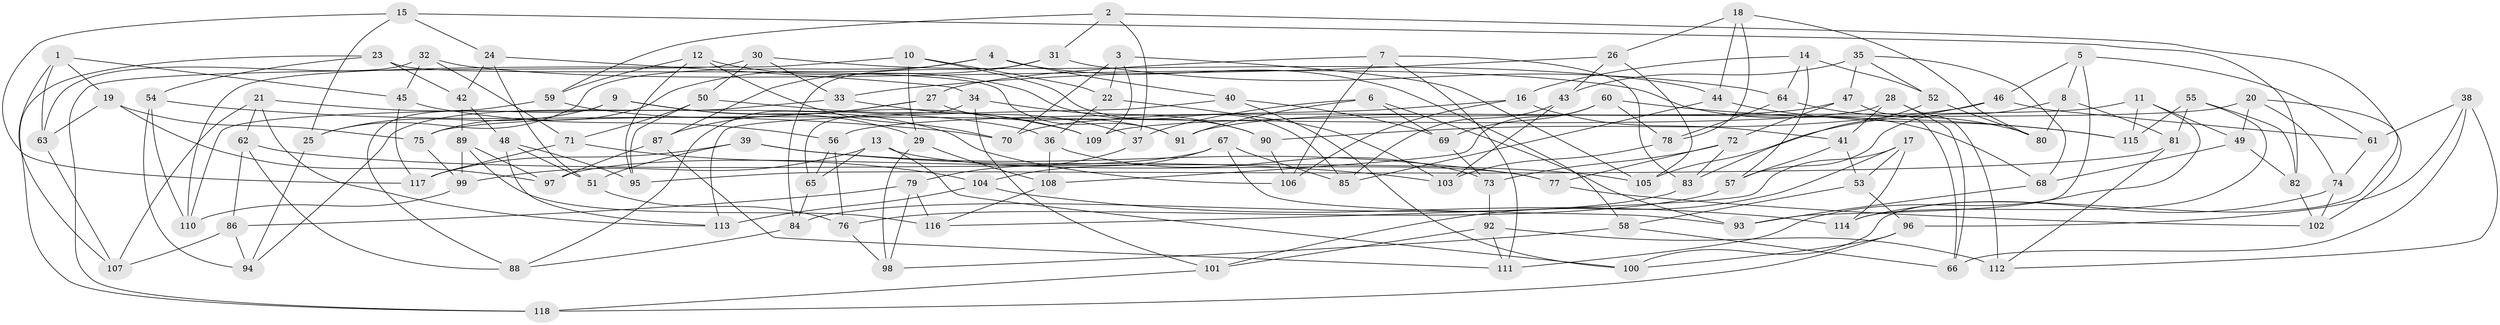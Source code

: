 // Generated by graph-tools (version 1.1) at 2025/03/03/09/25 03:03:10]
// undirected, 118 vertices, 236 edges
graph export_dot {
graph [start="1"]
  node [color=gray90,style=filled];
  1;
  2;
  3;
  4;
  5;
  6;
  7;
  8;
  9;
  10;
  11;
  12;
  13;
  14;
  15;
  16;
  17;
  18;
  19;
  20;
  21;
  22;
  23;
  24;
  25;
  26;
  27;
  28;
  29;
  30;
  31;
  32;
  33;
  34;
  35;
  36;
  37;
  38;
  39;
  40;
  41;
  42;
  43;
  44;
  45;
  46;
  47;
  48;
  49;
  50;
  51;
  52;
  53;
  54;
  55;
  56;
  57;
  58;
  59;
  60;
  61;
  62;
  63;
  64;
  65;
  66;
  67;
  68;
  69;
  70;
  71;
  72;
  73;
  74;
  75;
  76;
  77;
  78;
  79;
  80;
  81;
  82;
  83;
  84;
  85;
  86;
  87;
  88;
  89;
  90;
  91;
  92;
  93;
  94;
  95;
  96;
  97;
  98;
  99;
  100;
  101;
  102;
  103;
  104;
  105;
  106;
  107;
  108;
  109;
  110;
  111;
  112;
  113;
  114;
  115;
  116;
  117;
  118;
  1 -- 107;
  1 -- 19;
  1 -- 63;
  1 -- 45;
  2 -- 31;
  2 -- 37;
  2 -- 100;
  2 -- 59;
  3 -- 22;
  3 -- 70;
  3 -- 105;
  3 -- 109;
  4 -- 25;
  4 -- 75;
  4 -- 58;
  4 -- 40;
  5 -- 93;
  5 -- 8;
  5 -- 46;
  5 -- 61;
  6 -- 93;
  6 -- 37;
  6 -- 69;
  6 -- 91;
  7 -- 27;
  7 -- 106;
  7 -- 111;
  7 -- 83;
  8 -- 80;
  8 -- 81;
  8 -- 57;
  9 -- 106;
  9 -- 88;
  9 -- 29;
  9 -- 25;
  10 -- 22;
  10 -- 29;
  10 -- 110;
  10 -- 85;
  11 -- 115;
  11 -- 111;
  11 -- 49;
  11 -- 109;
  12 -- 90;
  12 -- 95;
  12 -- 59;
  12 -- 70;
  13 -- 99;
  13 -- 77;
  13 -- 100;
  13 -- 65;
  14 -- 52;
  14 -- 57;
  14 -- 64;
  14 -- 16;
  15 -- 25;
  15 -- 24;
  15 -- 82;
  15 -- 117;
  16 -- 70;
  16 -- 106;
  16 -- 41;
  17 -- 116;
  17 -- 114;
  17 -- 101;
  17 -- 53;
  18 -- 78;
  18 -- 44;
  18 -- 80;
  18 -- 26;
  19 -- 63;
  19 -- 97;
  19 -- 75;
  20 -- 102;
  20 -- 74;
  20 -- 49;
  20 -- 56;
  21 -- 62;
  21 -- 36;
  21 -- 107;
  21 -- 113;
  22 -- 103;
  22 -- 36;
  23 -- 118;
  23 -- 42;
  23 -- 54;
  23 -- 91;
  24 -- 42;
  24 -- 51;
  24 -- 34;
  25 -- 94;
  26 -- 33;
  26 -- 105;
  26 -- 43;
  27 -- 87;
  27 -- 91;
  27 -- 88;
  28 -- 112;
  28 -- 66;
  28 -- 41;
  28 -- 75;
  29 -- 98;
  29 -- 108;
  30 -- 44;
  30 -- 50;
  30 -- 33;
  30 -- 118;
  31 -- 64;
  31 -- 84;
  31 -- 87;
  32 -- 71;
  32 -- 68;
  32 -- 63;
  32 -- 45;
  33 -- 37;
  33 -- 94;
  34 -- 101;
  34 -- 90;
  34 -- 65;
  35 -- 43;
  35 -- 52;
  35 -- 47;
  35 -- 68;
  36 -- 73;
  36 -- 108;
  37 -- 79;
  38 -- 96;
  38 -- 66;
  38 -- 61;
  38 -- 112;
  39 -- 103;
  39 -- 117;
  39 -- 77;
  39 -- 51;
  40 -- 100;
  40 -- 69;
  40 -- 113;
  41 -- 53;
  41 -- 57;
  42 -- 89;
  42 -- 48;
  43 -- 85;
  43 -- 103;
  44 -- 115;
  44 -- 85;
  45 -- 56;
  45 -- 117;
  46 -- 105;
  46 -- 90;
  46 -- 61;
  47 -- 66;
  47 -- 72;
  47 -- 91;
  48 -- 113;
  48 -- 95;
  48 -- 51;
  49 -- 68;
  49 -- 82;
  50 -- 95;
  50 -- 71;
  50 -- 109;
  51 -- 76;
  52 -- 80;
  52 -- 83;
  53 -- 58;
  53 -- 96;
  54 -- 94;
  54 -- 70;
  54 -- 110;
  55 -- 115;
  55 -- 81;
  55 -- 82;
  55 -- 114;
  56 -- 65;
  56 -- 76;
  57 -- 76;
  58 -- 98;
  58 -- 66;
  59 -- 109;
  59 -- 110;
  60 -- 115;
  60 -- 108;
  60 -- 78;
  60 -- 69;
  61 -- 74;
  62 -- 86;
  62 -- 88;
  62 -- 105;
  63 -- 107;
  64 -- 78;
  64 -- 80;
  65 -- 84;
  67 -- 85;
  67 -- 104;
  67 -- 97;
  67 -- 93;
  68 -- 93;
  69 -- 73;
  71 -- 104;
  71 -- 117;
  72 -- 77;
  72 -- 73;
  72 -- 83;
  73 -- 92;
  74 -- 114;
  74 -- 102;
  75 -- 99;
  76 -- 98;
  77 -- 102;
  78 -- 103;
  79 -- 98;
  79 -- 86;
  79 -- 116;
  81 -- 95;
  81 -- 112;
  82 -- 102;
  83 -- 84;
  84 -- 88;
  86 -- 107;
  86 -- 94;
  87 -- 97;
  87 -- 111;
  89 -- 99;
  89 -- 116;
  89 -- 97;
  90 -- 106;
  92 -- 112;
  92 -- 111;
  92 -- 101;
  96 -- 118;
  96 -- 100;
  99 -- 110;
  101 -- 118;
  104 -- 114;
  104 -- 113;
  108 -- 116;
}
